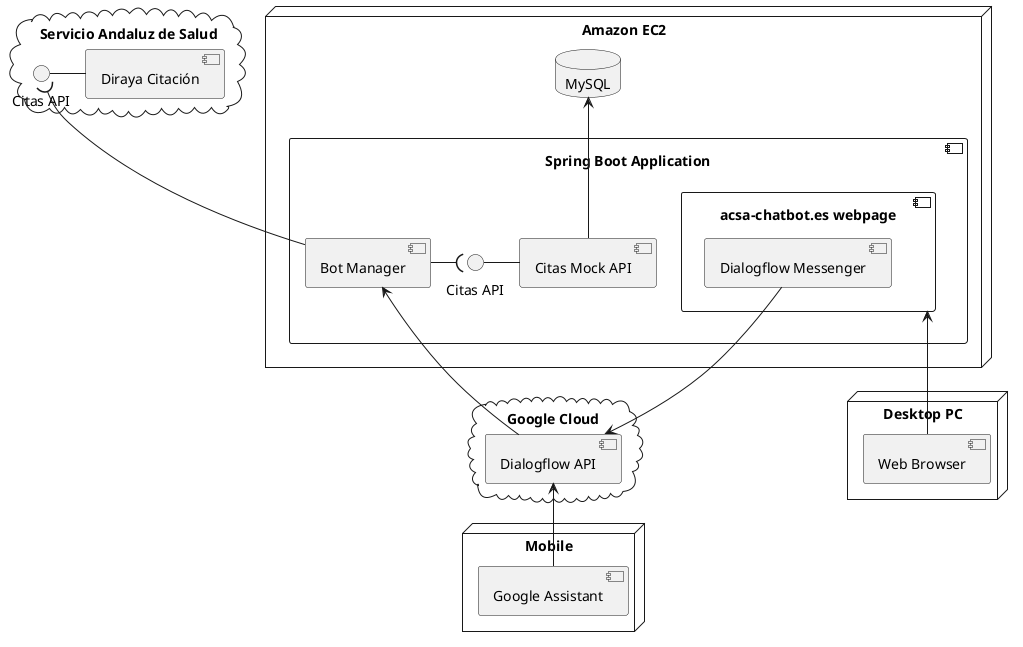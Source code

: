 @startuml
node "Desktop PC" as Desktop{
   component "Web Browser" as Browser
}

node Mobile {
   component "Google Assistant" as Assistant
}

node "Amazon EC2" as Server{
 
  component "Spring Boot Application"{
    component "acsa-chatbot.es webpage" as WebPage {
      component "Dialogflow Messenger" as Messenger
    }
    component "Bot Manager" as BotManager
    component "Citas Mock API" as CitasMock
    interface "Citas API" as interace
  }
  database MySQL
  }

cloud "Google Cloud"{
  component "Dialogflow API" as Dialogflow
}


cloud "Servicio Andaluz de Salud"{
  component "Diraya Citación" as Diraya
  interface "Citas API" as CitasAPI
}

CitasAPI - Diraya
Browser -up-> WebPage
Assistant -up-> Dialogflow
Messenger --> Dialogflow
Dialogflow -l-> BotManager
BotManager-up-(CitasAPI
BotManager-r-(interace
interace-r-CitasMock
CitasMock-u->MySQL
@enduml

